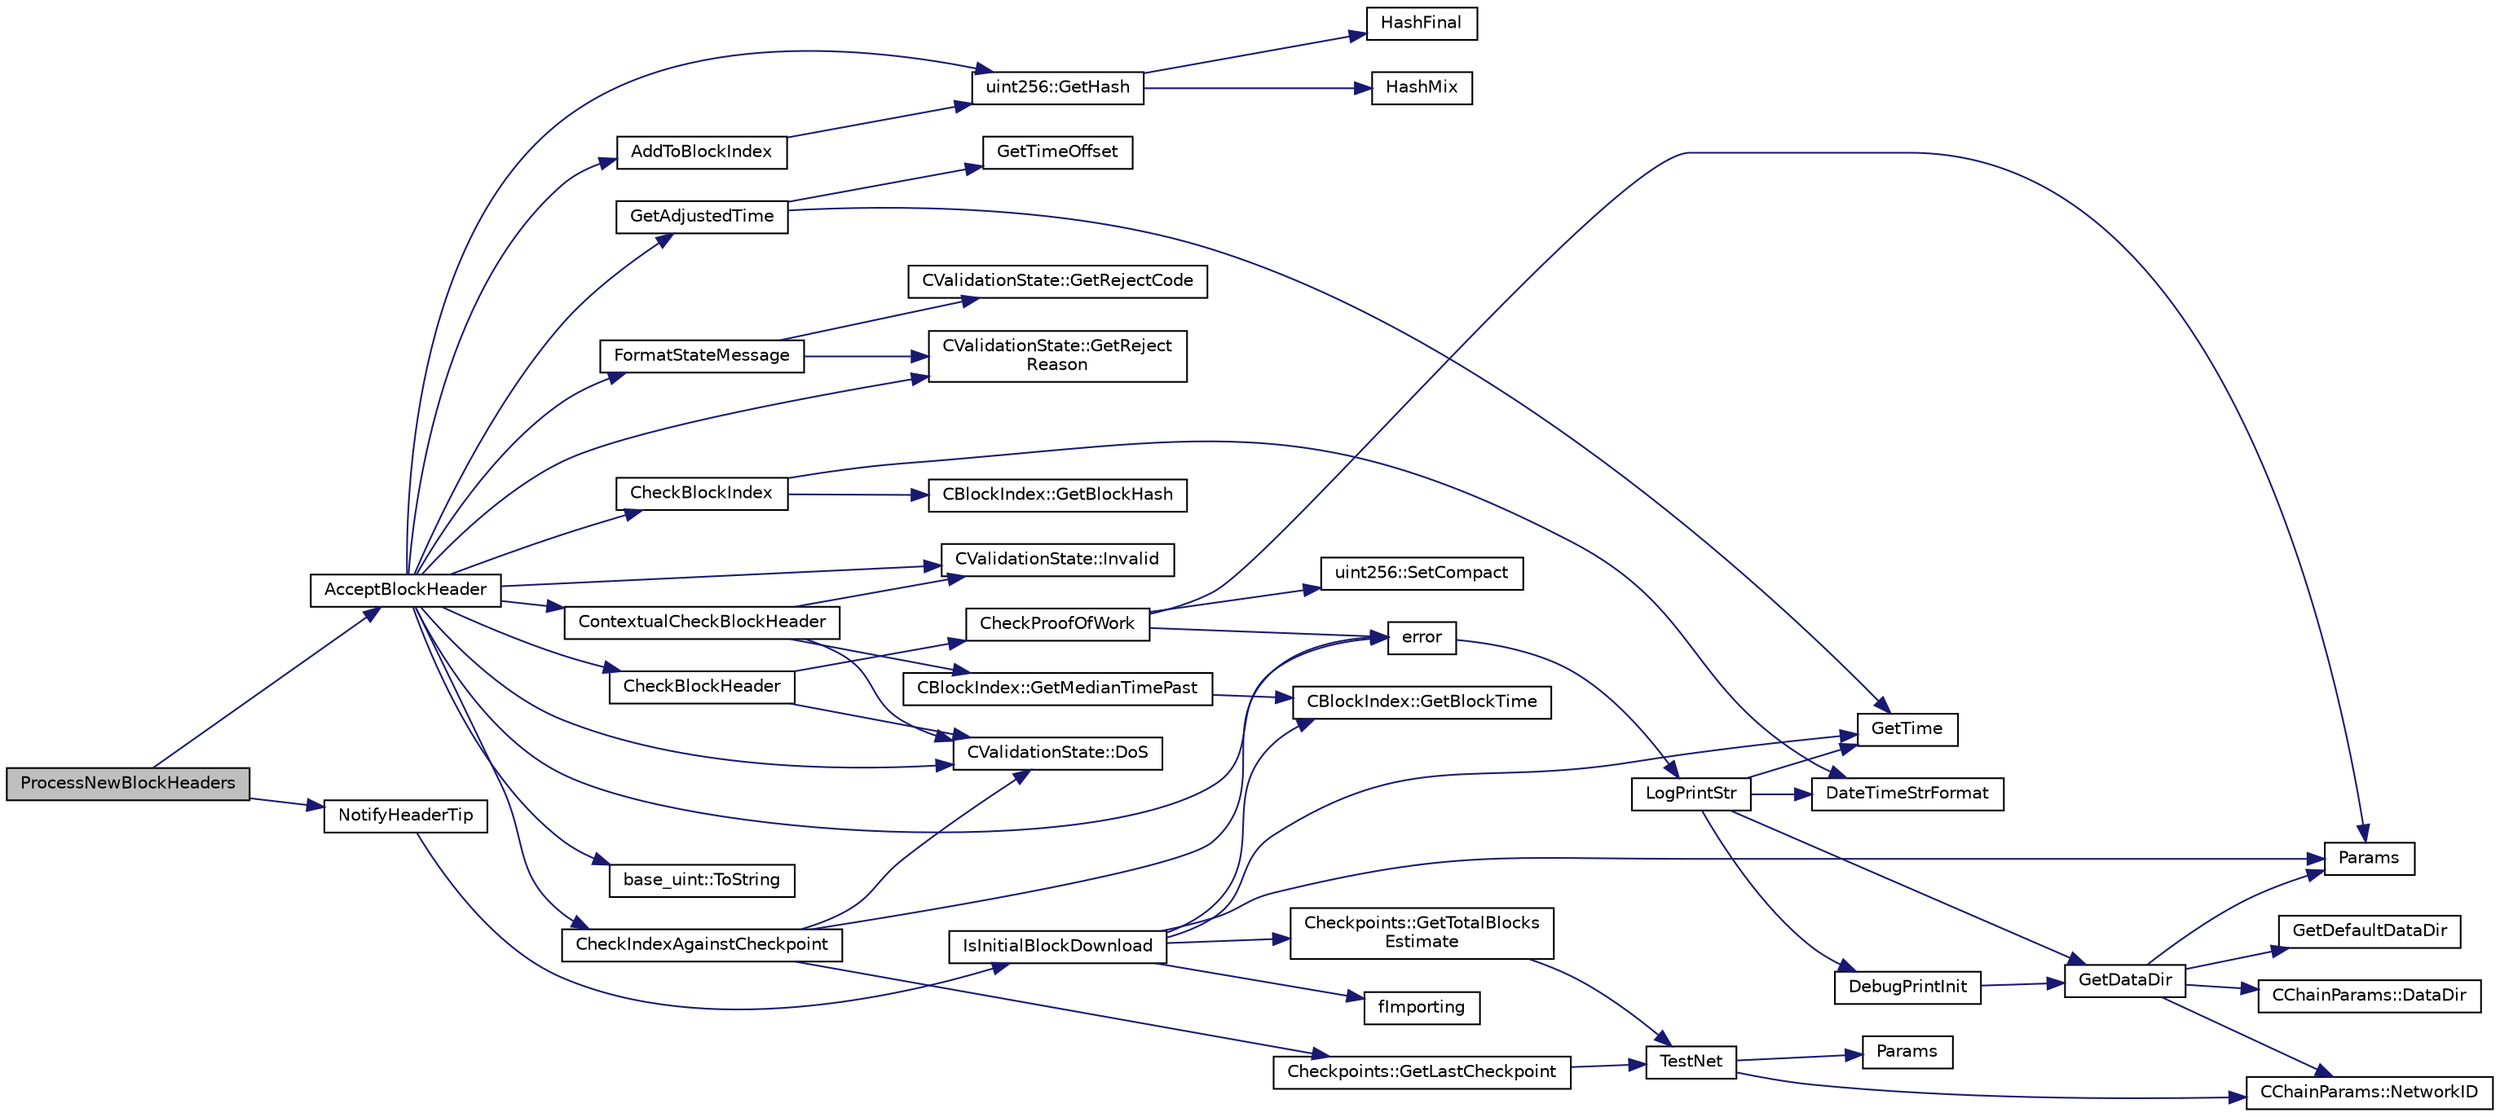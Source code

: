 digraph "ProcessNewBlockHeaders"
{
  edge [fontname="Helvetica",fontsize="10",labelfontname="Helvetica",labelfontsize="10"];
  node [fontname="Helvetica",fontsize="10",shape=record];
  rankdir="LR";
  Node2542 [label="ProcessNewBlockHeaders",height=0.2,width=0.4,color="black", fillcolor="grey75", style="filled", fontcolor="black"];
  Node2542 -> Node2543 [color="midnightblue",fontsize="10",style="solid",fontname="Helvetica"];
  Node2543 [label="AcceptBlockHeader",height=0.2,width=0.4,color="black", fillcolor="white", style="filled",URL="$dd/d7d/validation_8cpp.html#a44668eed86c30141dcdd2a7d04bff543"];
  Node2543 -> Node2544 [color="midnightblue",fontsize="10",style="solid",fontname="Helvetica"];
  Node2544 [label="uint256::GetHash",height=0.2,width=0.4,color="black", fillcolor="white", style="filled",URL="$d2/d86/classuint256.html#a6dfa79998c7cb7def7a6c7c0a6915c58"];
  Node2544 -> Node2545 [color="midnightblue",fontsize="10",style="solid",fontname="Helvetica"];
  Node2545 [label="HashMix",height=0.2,width=0.4,color="black", fillcolor="white", style="filled",URL="$db/d69/uint256_8cpp.html#ada85ad950dccb83783b00377e8e80345"];
  Node2544 -> Node2546 [color="midnightblue",fontsize="10",style="solid",fontname="Helvetica"];
  Node2546 [label="HashFinal",height=0.2,width=0.4,color="black", fillcolor="white", style="filled",URL="$db/d69/uint256_8cpp.html#a4748a0be192d5c847de43d05ad4bea64"];
  Node2543 -> Node2547 [color="midnightblue",fontsize="10",style="solid",fontname="Helvetica"];
  Node2547 [label="CValidationState::Invalid",height=0.2,width=0.4,color="black", fillcolor="white", style="filled",URL="$d5/df6/class_c_validation_state.html#a88ff08b67f7f44bb3c7f7053bb1ee6fc"];
  Node2543 -> Node2548 [color="midnightblue",fontsize="10",style="solid",fontname="Helvetica"];
  Node2548 [label="error",height=0.2,width=0.4,color="black", fillcolor="white", style="filled",URL="$d8/d3c/util_8h.html#af8985880cf4ef26df0a5aa2ffcb76662"];
  Node2548 -> Node2549 [color="midnightblue",fontsize="10",style="solid",fontname="Helvetica"];
  Node2549 [label="LogPrintStr",height=0.2,width=0.4,color="black", fillcolor="white", style="filled",URL="$d8/d3c/util_8h.html#afd4c3002b2797c0560adddb6af3ca1da"];
  Node2549 -> Node2550 [color="midnightblue",fontsize="10",style="solid",fontname="Helvetica"];
  Node2550 [label="DebugPrintInit",height=0.2,width=0.4,color="black", fillcolor="white", style="filled",URL="$df/d2d/util_8cpp.html#a751ff5f21d880737811136b5e0bcea12"];
  Node2550 -> Node2551 [color="midnightblue",fontsize="10",style="solid",fontname="Helvetica"];
  Node2551 [label="GetDataDir",height=0.2,width=0.4,color="black", fillcolor="white", style="filled",URL="$df/d2d/util_8cpp.html#ab83866a054745d4b30a3948a1b44beba"];
  Node2551 -> Node2552 [color="midnightblue",fontsize="10",style="solid",fontname="Helvetica"];
  Node2552 [label="Params",height=0.2,width=0.4,color="black", fillcolor="white", style="filled",URL="$df/dbf/chainparams_8cpp.html#ace5c5b706d71a324a417dd2db394fd4a",tooltip="Return the currently selected parameters. "];
  Node2551 -> Node2553 [color="midnightblue",fontsize="10",style="solid",fontname="Helvetica"];
  Node2553 [label="CChainParams::NetworkID",height=0.2,width=0.4,color="black", fillcolor="white", style="filled",URL="$d1/d4f/class_c_chain_params.html#a90dc493ec0c0325c98c3ac06eb99862b"];
  Node2551 -> Node2554 [color="midnightblue",fontsize="10",style="solid",fontname="Helvetica"];
  Node2554 [label="GetDefaultDataDir",height=0.2,width=0.4,color="black", fillcolor="white", style="filled",URL="$df/d2d/util_8cpp.html#ab272995de020a3bcbf743be630e485c6"];
  Node2551 -> Node2555 [color="midnightblue",fontsize="10",style="solid",fontname="Helvetica"];
  Node2555 [label="CChainParams::DataDir",height=0.2,width=0.4,color="black", fillcolor="white", style="filled",URL="$d1/d4f/class_c_chain_params.html#a959488b5d8e6fe62857940b831d73a78"];
  Node2549 -> Node2551 [color="midnightblue",fontsize="10",style="solid",fontname="Helvetica"];
  Node2549 -> Node2556 [color="midnightblue",fontsize="10",style="solid",fontname="Helvetica"];
  Node2556 [label="DateTimeStrFormat",height=0.2,width=0.4,color="black", fillcolor="white", style="filled",URL="$df/d2d/util_8cpp.html#a749bc6776c8ec72d7c5e4dea56aee415"];
  Node2549 -> Node2557 [color="midnightblue",fontsize="10",style="solid",fontname="Helvetica"];
  Node2557 [label="GetTime",height=0.2,width=0.4,color="black", fillcolor="white", style="filled",URL="$df/d2d/util_8cpp.html#a46fac5fba8ba905b5f9acb364f5d8c6f"];
  Node2543 -> Node2558 [color="midnightblue",fontsize="10",style="solid",fontname="Helvetica"];
  Node2558 [label="base_uint::ToString",height=0.2,width=0.4,color="black", fillcolor="white", style="filled",URL="$da/df7/classbase__uint.html#acccba4d9d51a0c36261718ca0cbb293b"];
  Node2543 -> Node2559 [color="midnightblue",fontsize="10",style="solid",fontname="Helvetica"];
  Node2559 [label="CheckBlockHeader",height=0.2,width=0.4,color="black", fillcolor="white", style="filled",URL="$dd/d7d/validation_8cpp.html#ab7a9bd34b5fe878a3623ac1f04e1105c"];
  Node2559 -> Node2560 [color="midnightblue",fontsize="10",style="solid",fontname="Helvetica"];
  Node2560 [label="CheckProofOfWork",height=0.2,width=0.4,color="black", fillcolor="white", style="filled",URL="$d1/d08/proofs_8cpp.html#a20a76dbc6ac5b8a6e0aaef85522b1069",tooltip="Check whether a block hash satisfies the proof-of-work requirement specified by nBits. "];
  Node2560 -> Node2561 [color="midnightblue",fontsize="10",style="solid",fontname="Helvetica"];
  Node2561 [label="uint256::SetCompact",height=0.2,width=0.4,color="black", fillcolor="white", style="filled",URL="$d2/d86/classuint256.html#a54bc91c8535c43f881bba1fdb11ca7fa",tooltip="The \"compact\" format is a representation of a whole number N using an unsigned 32bit number similar t..."];
  Node2560 -> Node2552 [color="midnightblue",fontsize="10",style="solid",fontname="Helvetica"];
  Node2560 -> Node2548 [color="midnightblue",fontsize="10",style="solid",fontname="Helvetica"];
  Node2559 -> Node2562 [color="midnightblue",fontsize="10",style="solid",fontname="Helvetica"];
  Node2562 [label="CValidationState::DoS",height=0.2,width=0.4,color="black", fillcolor="white", style="filled",URL="$d5/df6/class_c_validation_state.html#a3c6786d00da8d1c5df25b4c3876409e8"];
  Node2543 -> Node2563 [color="midnightblue",fontsize="10",style="solid",fontname="Helvetica"];
  Node2563 [label="FormatStateMessage",height=0.2,width=0.4,color="black", fillcolor="white", style="filled",URL="$dd/d7d/validation_8cpp.html#a86ed1d2d0837b905d74c2e4192b6c06a",tooltip="Convert CValidationState to a human-readable message for logging. "];
  Node2563 -> Node2564 [color="midnightblue",fontsize="10",style="solid",fontname="Helvetica"];
  Node2564 [label="CValidationState::GetReject\lReason",height=0.2,width=0.4,color="black", fillcolor="white", style="filled",URL="$d5/df6/class_c_validation_state.html#a8fa9612cb40c3c8592f7cd29b5931ccd"];
  Node2563 -> Node2565 [color="midnightblue",fontsize="10",style="solid",fontname="Helvetica"];
  Node2565 [label="CValidationState::GetRejectCode",height=0.2,width=0.4,color="black", fillcolor="white", style="filled",URL="$d5/df6/class_c_validation_state.html#ad90959549444c9795484785d8af97850"];
  Node2543 -> Node2562 [color="midnightblue",fontsize="10",style="solid",fontname="Helvetica"];
  Node2543 -> Node2566 [color="midnightblue",fontsize="10",style="solid",fontname="Helvetica"];
  Node2566 [label="CheckIndexAgainstCheckpoint",height=0.2,width=0.4,color="black", fillcolor="white", style="filled",URL="$dd/d7d/validation_8cpp.html#a854f4f2a8843d4ddd0b0824a003b2546"];
  Node2566 -> Node2567 [color="midnightblue",fontsize="10",style="solid",fontname="Helvetica"];
  Node2567 [label="Checkpoints::GetLastCheckpoint",height=0.2,width=0.4,color="black", fillcolor="white", style="filled",URL="$d5/d46/namespace_checkpoints.html#a772b1a560dac76775484b1d4a06e3d77"];
  Node2567 -> Node2568 [color="midnightblue",fontsize="10",style="solid",fontname="Helvetica"];
  Node2568 [label="TestNet",height=0.2,width=0.4,color="black", fillcolor="white", style="filled",URL="$d7/ddb/chainparams_8h.html#abc8c1af875107f5eac0f327bd3b8363d"];
  Node2568 -> Node2569 [color="midnightblue",fontsize="10",style="solid",fontname="Helvetica"];
  Node2569 [label="Params",height=0.2,width=0.4,color="black", fillcolor="white", style="filled",URL="$d7/ddb/chainparams_8h.html#ace5c5b706d71a324a417dd2db394fd4a",tooltip="Return the currently selected parameters. "];
  Node2568 -> Node2553 [color="midnightblue",fontsize="10",style="solid",fontname="Helvetica"];
  Node2566 -> Node2562 [color="midnightblue",fontsize="10",style="solid",fontname="Helvetica"];
  Node2566 -> Node2548 [color="midnightblue",fontsize="10",style="solid",fontname="Helvetica"];
  Node2543 -> Node2564 [color="midnightblue",fontsize="10",style="solid",fontname="Helvetica"];
  Node2543 -> Node2570 [color="midnightblue",fontsize="10",style="solid",fontname="Helvetica"];
  Node2570 [label="ContextualCheckBlockHeader",height=0.2,width=0.4,color="black", fillcolor="white", style="filled",URL="$dd/d7d/validation_8cpp.html#a6e862c7e805f1dc56a75c575ab65c516",tooltip="Context-dependent validity checks. "];
  Node2570 -> Node2562 [color="midnightblue",fontsize="10",style="solid",fontname="Helvetica"];
  Node2570 -> Node2571 [color="midnightblue",fontsize="10",style="solid",fontname="Helvetica"];
  Node2571 [label="CBlockIndex::GetMedianTimePast",height=0.2,width=0.4,color="black", fillcolor="white", style="filled",URL="$d3/dbd/class_c_block_index.html#aa9bd0ab02cf8b9c866618cee3a5a0583"];
  Node2571 -> Node2572 [color="midnightblue",fontsize="10",style="solid",fontname="Helvetica"];
  Node2572 [label="CBlockIndex::GetBlockTime",height=0.2,width=0.4,color="black", fillcolor="white", style="filled",URL="$d3/dbd/class_c_block_index.html#a9fe0d4463c07c466f66252e8eec25f5c"];
  Node2570 -> Node2547 [color="midnightblue",fontsize="10",style="solid",fontname="Helvetica"];
  Node2543 -> Node2573 [color="midnightblue",fontsize="10",style="solid",fontname="Helvetica"];
  Node2573 [label="GetAdjustedTime",height=0.2,width=0.4,color="black", fillcolor="white", style="filled",URL="$df/d2d/util_8cpp.html#a09f81b9c7650f898cf3cf305b87547e6"];
  Node2573 -> Node2557 [color="midnightblue",fontsize="10",style="solid",fontname="Helvetica"];
  Node2573 -> Node2574 [color="midnightblue",fontsize="10",style="solid",fontname="Helvetica"];
  Node2574 [label="GetTimeOffset",height=0.2,width=0.4,color="black", fillcolor="white", style="filled",URL="$df/d2d/util_8cpp.html#a50ca5344c75631267633f15cfe5e983e"];
  Node2543 -> Node2575 [color="midnightblue",fontsize="10",style="solid",fontname="Helvetica"];
  Node2575 [label="AddToBlockIndex",height=0.2,width=0.4,color="black", fillcolor="white", style="filled",URL="$dd/d7d/validation_8cpp.html#a93b9250a4ecb51618145c73c5af3b653"];
  Node2575 -> Node2544 [color="midnightblue",fontsize="10",style="solid",fontname="Helvetica"];
  Node2543 -> Node2576 [color="midnightblue",fontsize="10",style="solid",fontname="Helvetica"];
  Node2576 [label="CheckBlockIndex",height=0.2,width=0.4,color="black", fillcolor="white", style="filled",URL="$dd/d7d/validation_8cpp.html#a2f4243729dc8ec324a1088f256bdc506"];
  Node2576 -> Node2577 [color="midnightblue",fontsize="10",style="solid",fontname="Helvetica"];
  Node2577 [label="CBlockIndex::GetBlockHash",height=0.2,width=0.4,color="black", fillcolor="white", style="filled",URL="$d3/dbd/class_c_block_index.html#a98490a2788c65cdd6ae9002b004dd74c"];
  Node2576 -> Node2556 [color="midnightblue",fontsize="10",style="solid",fontname="Helvetica"];
  Node2542 -> Node2578 [color="midnightblue",fontsize="10",style="solid",fontname="Helvetica"];
  Node2578 [label="NotifyHeaderTip",height=0.2,width=0.4,color="black", fillcolor="white", style="filled",URL="$dd/d7d/validation_8cpp.html#aa1fe76c38f04f52c1430beb340d218b8"];
  Node2578 -> Node2579 [color="midnightblue",fontsize="10",style="solid",fontname="Helvetica"];
  Node2579 [label="IsInitialBlockDownload",height=0.2,width=0.4,color="black", fillcolor="white", style="filled",URL="$dd/d7d/validation_8cpp.html#a5edcd96316574fd4a7f3ae0922a5cfd6",tooltip="Check whether we are doing an initial block download (synchronizing from disk or network) ..."];
  Node2579 -> Node2580 [color="midnightblue",fontsize="10",style="solid",fontname="Helvetica"];
  Node2580 [label="Checkpoints::GetTotalBlocks\lEstimate",height=0.2,width=0.4,color="black", fillcolor="white", style="filled",URL="$d5/d46/namespace_checkpoints.html#ac4dc0a0ba00009be52fee3eef694c2c0"];
  Node2580 -> Node2568 [color="midnightblue",fontsize="10",style="solid",fontname="Helvetica"];
  Node2579 -> Node2557 [color="midnightblue",fontsize="10",style="solid",fontname="Helvetica"];
  Node2579 -> Node2572 [color="midnightblue",fontsize="10",style="solid",fontname="Helvetica"];
  Node2579 -> Node2552 [color="midnightblue",fontsize="10",style="solid",fontname="Helvetica"];
  Node2579 -> Node2581 [color="midnightblue",fontsize="10",style="solid",fontname="Helvetica"];
  Node2581 [label="fImporting",height=0.2,width=0.4,color="black", fillcolor="white", style="filled",URL="$dd/d7d/validation_8cpp.html#a30436c6f8e34f6f70217dafd009f1815"];
}
